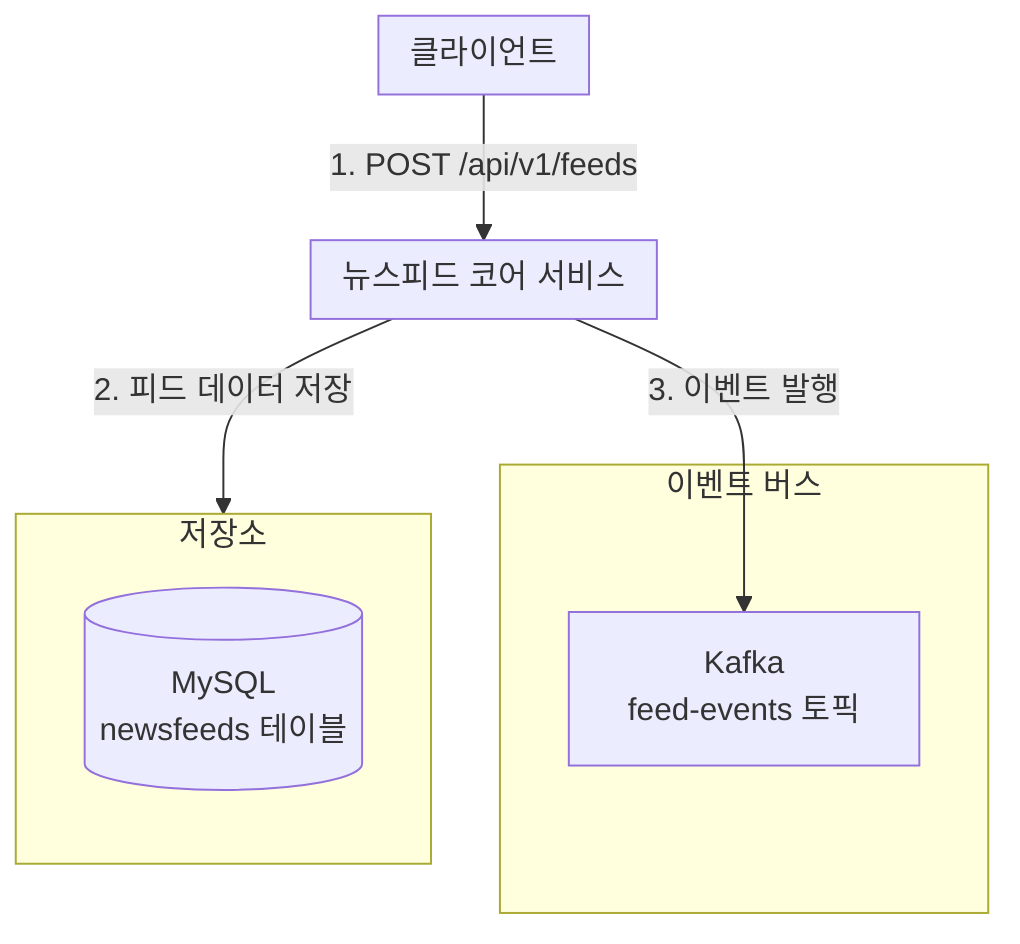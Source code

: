 flowchart TB
    subgraph Client[클라이언트]
        direction TB
    end

    subgraph Feed_Service[뉴스피드 코어 서비스]
        direction TB
    end

    subgraph Event_Bus[이벤트 버스]
        direction TB
        Kafka[Kafka\nfeed-events 토픽]
    end

    subgraph Storage[저장소]
        direction TB
        MySQL[(MySQL\nnewsfeeds 테이블)]
    end

    Client -->|1. POST /api/v1/feeds| Feed_Service
    Feed_Service -->|2. 피드 데이터 저장| Storage
    Feed_Service -->|3. 이벤트 발행| Kafka